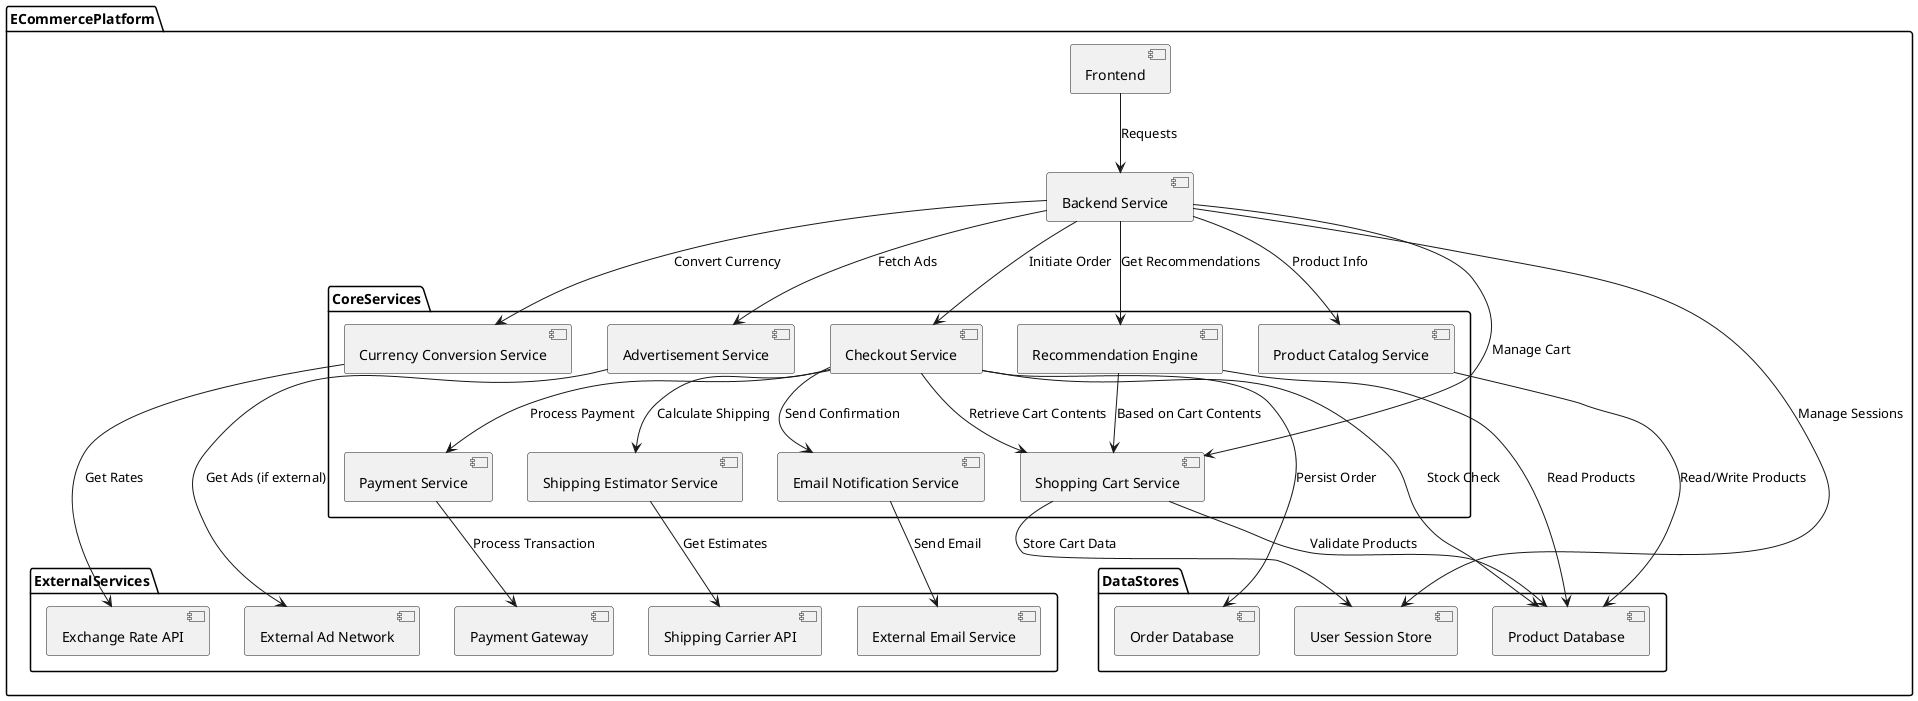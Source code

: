 @startuml
package ECommercePlatform {
    [Frontend] as Frontend
    [Backend Service] as Backend

    package CoreServices {
        [Product Catalog Service] as CatalogService
        [Shopping Cart Service] as CartService
        [Checkout Service] as CheckoutService
        [Payment Service] as PaymentService
        [Shipping Estimator Service] as ShippingEstimatorService
        [Currency Conversion Service] as CurrencyService
        [Recommendation Engine] as RecommendationEngine
        [Email Notification Service] as EmailService
        [Advertisement Service] as AdService
    }

    package DataStores {
        [Product Database] as ProductDB
        [Order Database] as OrderDB
        [User Session Store] as SessionStore
    }

    package ExternalServices {
        [Payment Gateway] as PaymentGateway
        [Shipping Carrier API] as ShippingAPI
        [Exchange Rate API] as ExchangeRateAPI
        [External Email Service] as ExternalEmail
        [External Ad Network] as ExternalAdNetwork
    }

    ' Frontend Interactions '
    Frontend --> Backend : Requests

    ' Backend Orchestration '
    Backend --> CatalogService : Product Info
    Backend --> CartService : Manage Cart
    Backend --> CheckoutService : Initiate Order
    Backend --> RecommendationEngine : Get Recommendations
    Backend --> CurrencyService : Convert Currency
    Backend --> SessionStore : Manage Sessions
    Backend --> AdService : Fetch Ads

    ' Service to Database Interactions '
    CatalogService --> ProductDB : Read/Write Products
    CartService --> ProductDB : Validate Products
    CartService --> SessionStore : Store Cart Data
    CheckoutService --> OrderDB : Persist Order
    CheckoutService --> ProductDB : Stock Check
    RecommendationEngine --> ProductDB : Read Products
    AdService --> ExternalAdNetwork : Get Ads (if external)

    ' Checkout Flow '
    CheckoutService --> CartService : Retrieve Cart Contents
    CheckoutService --> PaymentService : Process Payment
    CheckoutService --> ShippingEstimatorService : Calculate Shipping
    CheckoutService --> EmailService : Send Confirmation

    ' External Service Integrations '
    PaymentService --> PaymentGateway : Process Transaction
    ShippingEstimatorService --> ShippingAPI : Get Estimates
    CurrencyService --> ExchangeRateAPI : Get Rates
    EmailService --> ExternalEmail : Send Email

    ' Recommendation Engine Logic '
    RecommendationEngine --> CartService : Based on Cart Contents
}
@enduml

